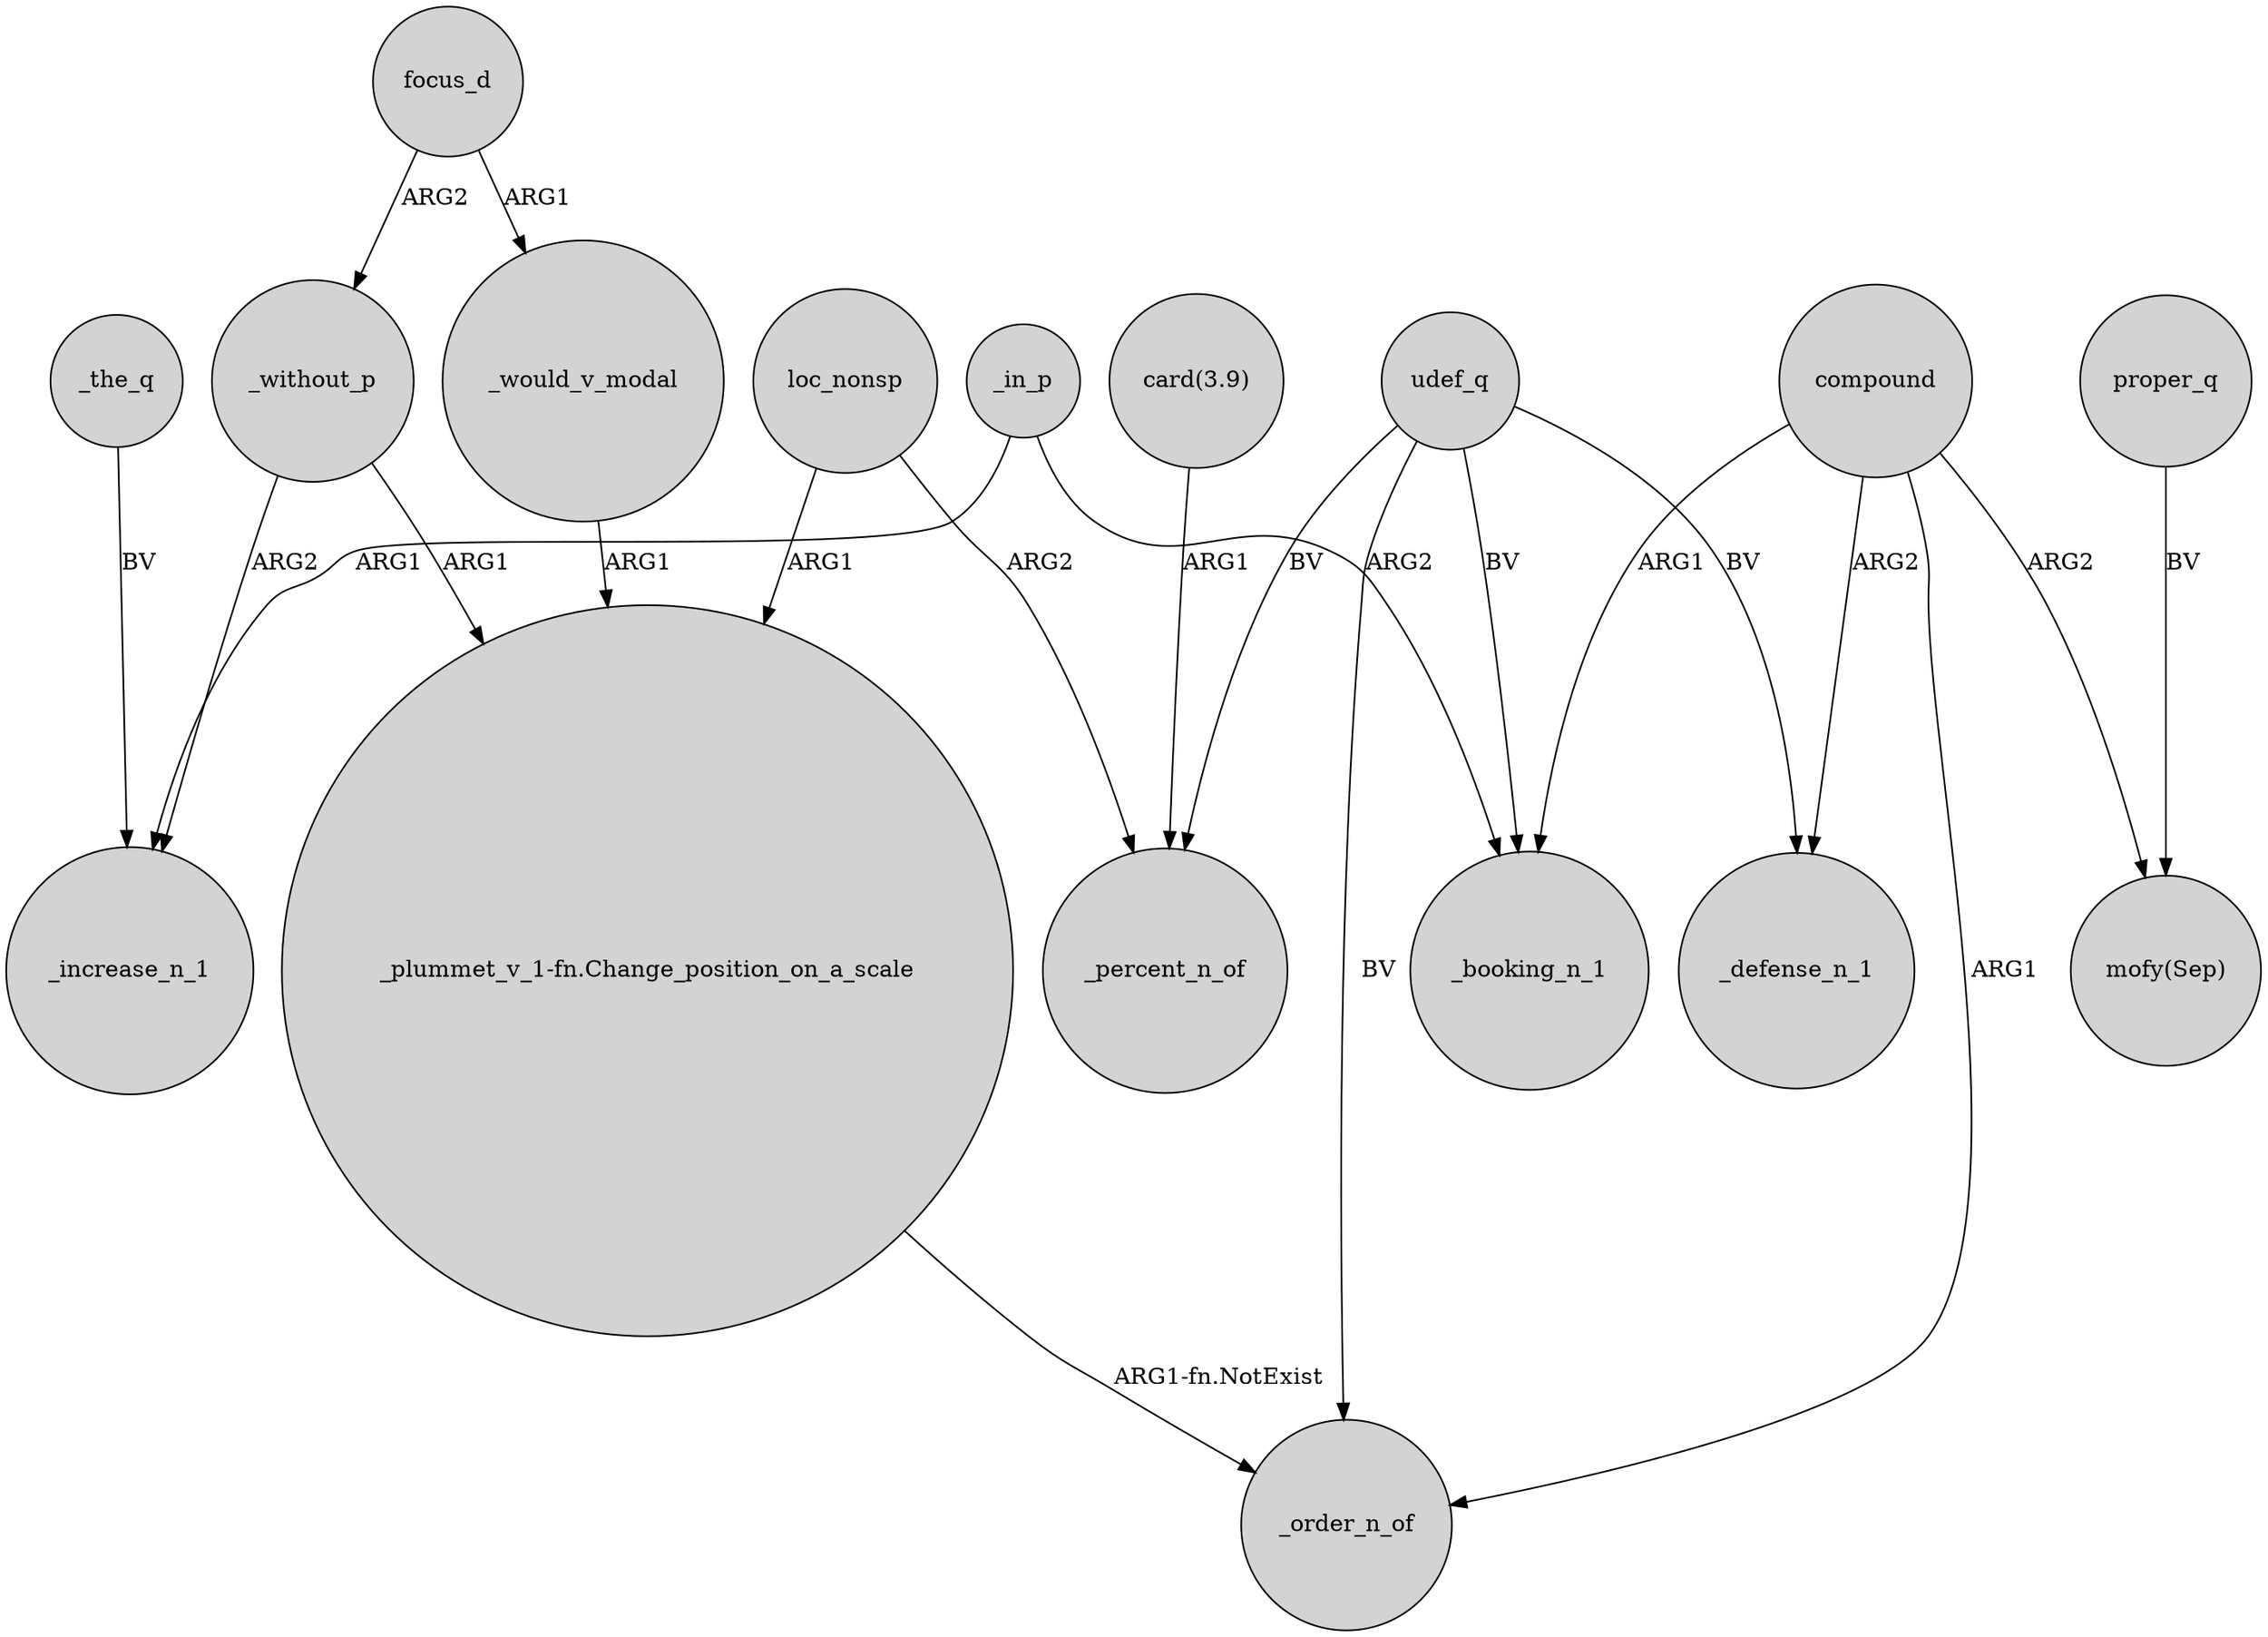 digraph {
	node [shape=circle style=filled]
	_without_p -> _increase_n_1 [label=ARG2]
	focus_d -> _without_p [label=ARG2]
	udef_q -> _order_n_of [label=BV]
	_the_q -> _increase_n_1 [label=BV]
	"card(3.9)" -> _percent_n_of [label=ARG1]
	_without_p -> "_plummet_v_1-fn.Change_position_on_a_scale" [label=ARG1]
	compound -> _defense_n_1 [label=ARG2]
	proper_q -> "mofy(Sep)" [label=BV]
	"_plummet_v_1-fn.Change_position_on_a_scale" -> _order_n_of [label="ARG1-fn.NotExist"]
	_would_v_modal -> "_plummet_v_1-fn.Change_position_on_a_scale" [label=ARG1]
	loc_nonsp -> "_plummet_v_1-fn.Change_position_on_a_scale" [label=ARG1]
	udef_q -> _defense_n_1 [label=BV]
	compound -> _order_n_of [label=ARG1]
	loc_nonsp -> _percent_n_of [label=ARG2]
	_in_p -> _booking_n_1 [label=ARG2]
	compound -> "mofy(Sep)" [label=ARG2]
	udef_q -> _booking_n_1 [label=BV]
	udef_q -> _percent_n_of [label=BV]
	compound -> _booking_n_1 [label=ARG1]
	_in_p -> _increase_n_1 [label=ARG1]
	focus_d -> _would_v_modal [label=ARG1]
}
